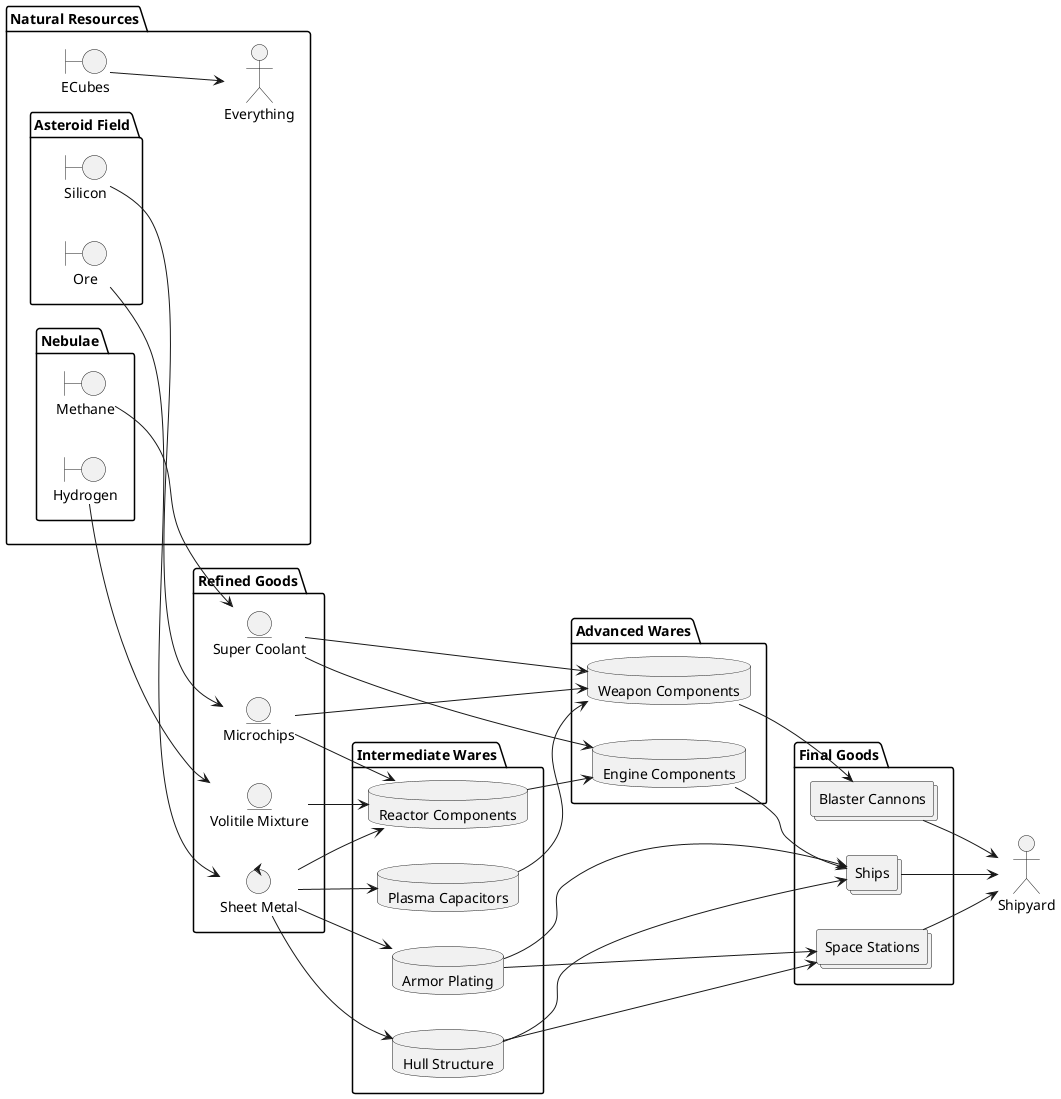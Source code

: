 @startuml
left to right direction

package "Natural Resources" {

boundary ECubes
ECubes --> Everything

package "Asteroid Field" {
	boundary Ore
	boundary Silicon
}

package "Nebulae" {
	boundary Methane
	boundary Hydrogen
}

}

package "Refined Goods" {

control "Sheet Metal" as metal
Ore --> metal

entity "Volitile Mixture" as vm
Hydrogen --> vm

entity "Super Coolant" as sc
Methane --> sc

entity Microchips
Silicon --> Microchips

}

package "Intermediate Wares" {

database "Plasma Capacitors" as pc

database "Hull Structure" as hs

database "Armor Plating" as ap

database "Reactor Components" as rc

} 

package "Advanced Wares" {

database "Engine Components" as ec

database "Weapon Components" as wc

}

package "Final Goods" {

collections "Blaster Cannons" as bc
collections "Ships" as sh
collections "Space Stations" as ssh

}

actor "Shipyard" as shy



metal --> pc
metal --> hs
metal --> ap

pc --> wc
Microchips --> wc
sc --> wc

Microchips --> rc
vm --> rc
metal --> rc

rc --> ec
sc --> ec

wc --> bc
bc --> shy

hs --> sh
ap --> sh
ec --> sh
sh --> shy

hs --> ssh
ap --> ssh
ssh --> shy
@enduml